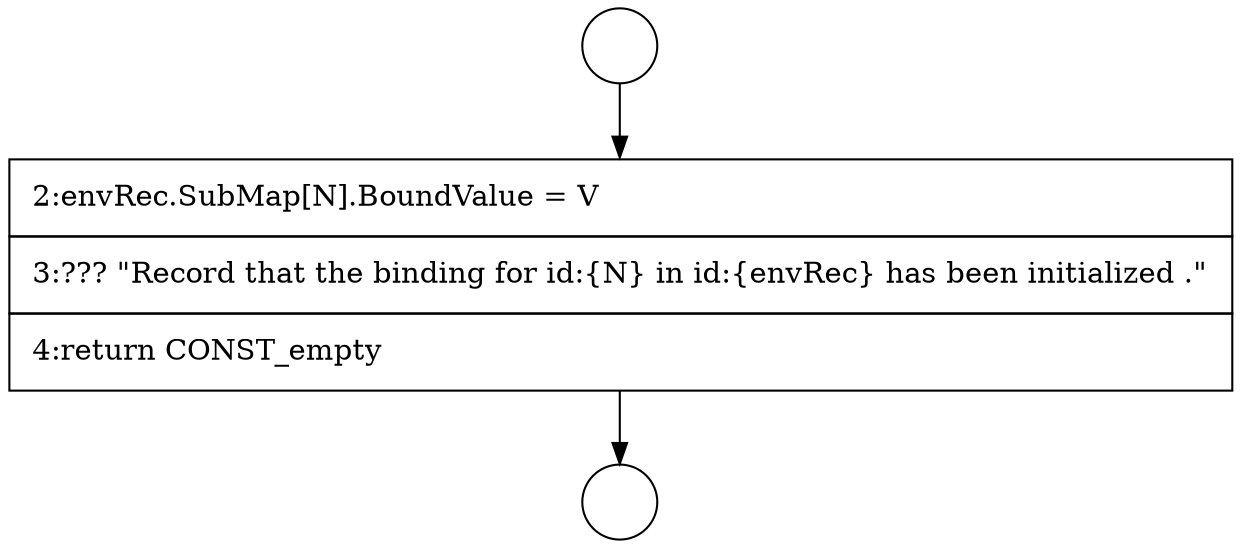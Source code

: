 digraph {
  node1062 [shape=circle label=" " color="black" fillcolor="white" style=filled]
  node1064 [shape=none, margin=0, label=<<font color="black">
    <table border="0" cellborder="1" cellspacing="0" cellpadding="10">
      <tr><td align="left">2:envRec.SubMap[N].BoundValue = V</td></tr>
      <tr><td align="left">3:??? &quot;Record that the binding for id:{N} in id:{envRec} has been initialized .&quot;</td></tr>
      <tr><td align="left">4:return CONST_empty</td></tr>
    </table>
  </font>> color="black" fillcolor="white" style=filled]
  node1063 [shape=circle label=" " color="black" fillcolor="white" style=filled]
  node1062 -> node1064 [ color="black"]
  node1064 -> node1063 [ color="black"]
}

